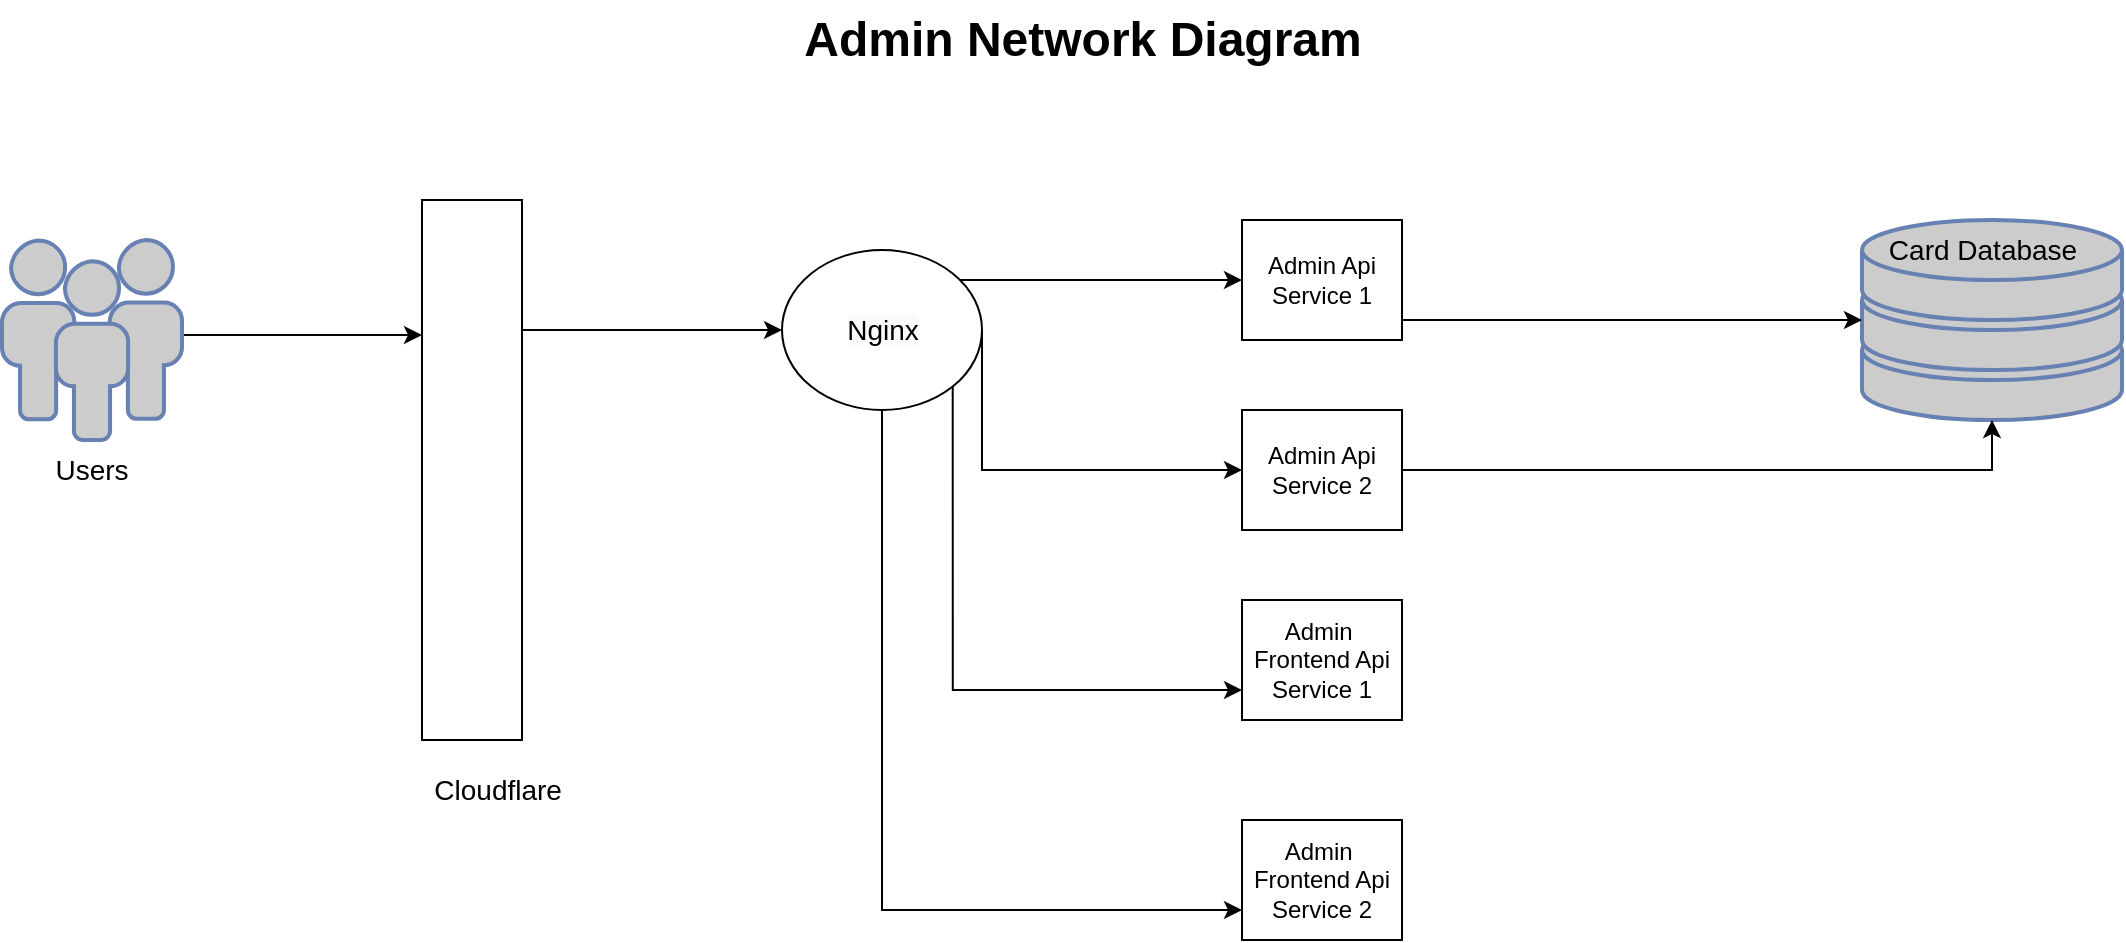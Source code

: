 <mxfile version="24.0.7" type="device">
  <diagram id="jzqUikOB7cKnNFgosL7M" name="Sayfa -1">
    <mxGraphModel dx="1706" dy="946" grid="1" gridSize="10" guides="1" tooltips="1" connect="1" arrows="1" fold="1" page="1" pageScale="1" pageWidth="1169" pageHeight="1654" math="0" shadow="0">
      <root>
        <mxCell id="0" />
        <mxCell id="1" parent="0" />
        <mxCell id="x-1Ze8IzKeIDdguvVKzz-1" value="Admin Network Diagram" style="text;strokeColor=none;fillColor=none;html=1;fontSize=24;fontStyle=1;verticalAlign=middle;align=center;" parent="1" vertex="1">
          <mxGeometry x="500" width="100" height="40" as="geometry" />
        </mxCell>
        <mxCell id="W5_C7NsbYN7OBKRjsMsF-1" style="edgeStyle=orthogonalEdgeStyle;rounded=0;orthogonalLoop=1;jettySize=auto;html=1;exitX=1;exitY=0.5;exitDx=0;exitDy=0;exitPerimeter=0;entryX=0;entryY=0.25;entryDx=0;entryDy=0;" parent="1" source="x-1Ze8IzKeIDdguvVKzz-2" target="x-1Ze8IzKeIDdguvVKzz-6" edge="1">
          <mxGeometry relative="1" as="geometry">
            <Array as="points">
              <mxPoint x="100" y="168" />
            </Array>
          </mxGeometry>
        </mxCell>
        <mxCell id="x-1Ze8IzKeIDdguvVKzz-2" value="" style="fontColor=#0066CC;verticalAlign=top;verticalLabelPosition=bottom;labelPosition=center;align=center;html=1;outlineConnect=0;fillColor=#CCCCCC;strokeColor=#6881B3;gradientColor=none;gradientDirection=north;strokeWidth=2;shape=mxgraph.networks.users;" parent="1" vertex="1">
          <mxGeometry x="10" y="120" width="90" height="100" as="geometry" />
        </mxCell>
        <mxCell id="W5_C7NsbYN7OBKRjsMsF-2" style="edgeStyle=orthogonalEdgeStyle;rounded=0;orthogonalLoop=1;jettySize=auto;html=1;exitX=1;exitY=0.25;exitDx=0;exitDy=0;entryX=0;entryY=0.5;entryDx=0;entryDy=0;" parent="1" source="x-1Ze8IzKeIDdguvVKzz-6" target="x-1Ze8IzKeIDdguvVKzz-15" edge="1">
          <mxGeometry relative="1" as="geometry">
            <Array as="points">
              <mxPoint x="270" y="165" />
            </Array>
          </mxGeometry>
        </mxCell>
        <mxCell id="x-1Ze8IzKeIDdguvVKzz-6" value="" style="rounded=0;whiteSpace=wrap;html=1;" parent="1" vertex="1">
          <mxGeometry x="220" y="100" width="50" height="270" as="geometry" />
        </mxCell>
        <mxCell id="x-1Ze8IzKeIDdguvVKzz-12" value="&lt;font style=&quot;font-size: 14px;&quot;&gt;Users&lt;/font&gt;" style="text;html=1;align=center;verticalAlign=middle;whiteSpace=wrap;rounded=0;" parent="1" vertex="1">
          <mxGeometry x="25" y="220" width="60" height="30" as="geometry" />
        </mxCell>
        <mxCell id="W5_C7NsbYN7OBKRjsMsF-3" style="edgeStyle=orthogonalEdgeStyle;rounded=0;orthogonalLoop=1;jettySize=auto;html=1;exitX=1;exitY=0;exitDx=0;exitDy=0;entryX=0;entryY=0.5;entryDx=0;entryDy=0;" parent="1" source="x-1Ze8IzKeIDdguvVKzz-15" target="V5ta_4rXmdPtWZPabq8_-3" edge="1">
          <mxGeometry relative="1" as="geometry">
            <Array as="points">
              <mxPoint x="485" y="140" />
            </Array>
          </mxGeometry>
        </mxCell>
        <mxCell id="W5_C7NsbYN7OBKRjsMsF-4" style="edgeStyle=orthogonalEdgeStyle;rounded=0;orthogonalLoop=1;jettySize=auto;html=1;exitX=0.5;exitY=1;exitDx=0;exitDy=0;entryX=0;entryY=0.75;entryDx=0;entryDy=0;" parent="1" source="x-1Ze8IzKeIDdguvVKzz-15" target="V5ta_4rXmdPtWZPabq8_-5" edge="1">
          <mxGeometry relative="1" as="geometry" />
        </mxCell>
        <mxCell id="W5_C7NsbYN7OBKRjsMsF-5" style="edgeStyle=orthogonalEdgeStyle;rounded=0;orthogonalLoop=1;jettySize=auto;html=1;exitX=1;exitY=1;exitDx=0;exitDy=0;entryX=0;entryY=0.75;entryDx=0;entryDy=0;" parent="1" source="x-1Ze8IzKeIDdguvVKzz-15" target="V5ta_4rXmdPtWZPabq8_-4" edge="1">
          <mxGeometry relative="1" as="geometry">
            <Array as="points">
              <mxPoint x="485" y="345" />
            </Array>
          </mxGeometry>
        </mxCell>
        <mxCell id="W5_C7NsbYN7OBKRjsMsF-6" style="edgeStyle=orthogonalEdgeStyle;rounded=0;orthogonalLoop=1;jettySize=auto;html=1;exitX=1;exitY=0.5;exitDx=0;exitDy=0;entryX=0;entryY=0.5;entryDx=0;entryDy=0;" parent="1" source="x-1Ze8IzKeIDdguvVKzz-15" target="V5ta_4rXmdPtWZPabq8_-1" edge="1">
          <mxGeometry relative="1" as="geometry">
            <Array as="points">
              <mxPoint x="500" y="235" />
            </Array>
          </mxGeometry>
        </mxCell>
        <mxCell id="x-1Ze8IzKeIDdguvVKzz-15" value="" style="ellipse;whiteSpace=wrap;html=1;" parent="1" vertex="1">
          <mxGeometry x="400" y="125" width="100" height="80" as="geometry" />
        </mxCell>
        <mxCell id="x-1Ze8IzKeIDdguvVKzz-16" value="&lt;span style=&quot;color: rgb(0, 0, 0); font-family: Helvetica; font-size: 14px; font-style: normal; font-variant-ligatures: normal; font-variant-caps: normal; font-weight: 400; letter-spacing: normal; orphans: 2; text-indent: 0px; text-transform: none; widows: 2; word-spacing: 0px; -webkit-text-stroke-width: 0px; white-space: normal; background-color: rgb(251, 251, 251); text-decoration-thickness: initial; text-decoration-style: initial; text-decoration-color: initial; float: none; display: inline !important;&quot;&gt;Nginx&lt;/span&gt;" style="text;whiteSpace=wrap;html=1;align=center;" parent="1" vertex="1">
          <mxGeometry x="412.5" y="150" width="75" height="40" as="geometry" />
        </mxCell>
        <mxCell id="x-1Ze8IzKeIDdguvVKzz-22" value="" style="fontColor=#0066CC;verticalAlign=top;verticalLabelPosition=bottom;labelPosition=center;align=center;html=1;outlineConnect=0;fillColor=#CCCCCC;strokeColor=#6881B3;gradientColor=none;gradientDirection=north;strokeWidth=2;shape=mxgraph.networks.storage;" parent="1" vertex="1">
          <mxGeometry x="940" y="110" width="130" height="100" as="geometry" />
        </mxCell>
        <mxCell id="x-1Ze8IzKeIDdguvVKzz-25" value="&lt;font style=&quot;font-size: 14px;&quot;&gt;Card Database&lt;/font&gt;" style="text;html=1;align=center;verticalAlign=middle;resizable=0;points=[];autosize=1;strokeColor=none;fillColor=none;" parent="1" vertex="1">
          <mxGeometry x="940" y="110" width="120" height="30" as="geometry" />
        </mxCell>
        <mxCell id="bCIvtF9gPDWzB0t_XXlc-1" value="&lt;font style=&quot;font-size: 14px;&quot;&gt;Cloudflare&amp;nbsp;&lt;/font&gt;" style="text;html=1;align=center;verticalAlign=middle;whiteSpace=wrap;rounded=0;" parent="1" vertex="1">
          <mxGeometry x="230" y="380" width="60" height="30" as="geometry" />
        </mxCell>
        <mxCell id="V5ta_4rXmdPtWZPabq8_-1" value="Admin Api Service 2" style="rounded=0;whiteSpace=wrap;html=1;" parent="1" vertex="1">
          <mxGeometry x="630" y="205" width="80" height="60" as="geometry" />
        </mxCell>
        <mxCell id="V5ta_4rXmdPtWZPabq8_-3" value="Admin Api Service 1" style="rounded=0;whiteSpace=wrap;html=1;" parent="1" vertex="1">
          <mxGeometry x="630" y="110" width="80" height="60" as="geometry" />
        </mxCell>
        <mxCell id="V5ta_4rXmdPtWZPabq8_-4" value="Admin&amp;nbsp; Frontend Api Service 1" style="rounded=0;whiteSpace=wrap;html=1;" parent="1" vertex="1">
          <mxGeometry x="630" y="300" width="80" height="60" as="geometry" />
        </mxCell>
        <mxCell id="V5ta_4rXmdPtWZPabq8_-5" value="Admin&amp;nbsp; Frontend Api Service 2" style="rounded=0;whiteSpace=wrap;html=1;" parent="1" vertex="1">
          <mxGeometry x="630" y="410" width="80" height="60" as="geometry" />
        </mxCell>
        <mxCell id="W5_C7NsbYN7OBKRjsMsF-7" style="edgeStyle=orthogonalEdgeStyle;rounded=0;orthogonalLoop=1;jettySize=auto;html=1;exitX=1;exitY=0.5;exitDx=0;exitDy=0;entryX=0;entryY=0.5;entryDx=0;entryDy=0;entryPerimeter=0;" parent="1" source="V5ta_4rXmdPtWZPabq8_-3" target="x-1Ze8IzKeIDdguvVKzz-22" edge="1">
          <mxGeometry relative="1" as="geometry">
            <Array as="points">
              <mxPoint x="710" y="160" />
            </Array>
          </mxGeometry>
        </mxCell>
        <mxCell id="W5_C7NsbYN7OBKRjsMsF-8" style="edgeStyle=orthogonalEdgeStyle;rounded=0;orthogonalLoop=1;jettySize=auto;html=1;exitX=1;exitY=0.5;exitDx=0;exitDy=0;entryX=0.5;entryY=1;entryDx=0;entryDy=0;entryPerimeter=0;" parent="1" source="V5ta_4rXmdPtWZPabq8_-1" target="x-1Ze8IzKeIDdguvVKzz-22" edge="1">
          <mxGeometry relative="1" as="geometry" />
        </mxCell>
      </root>
    </mxGraphModel>
  </diagram>
</mxfile>
